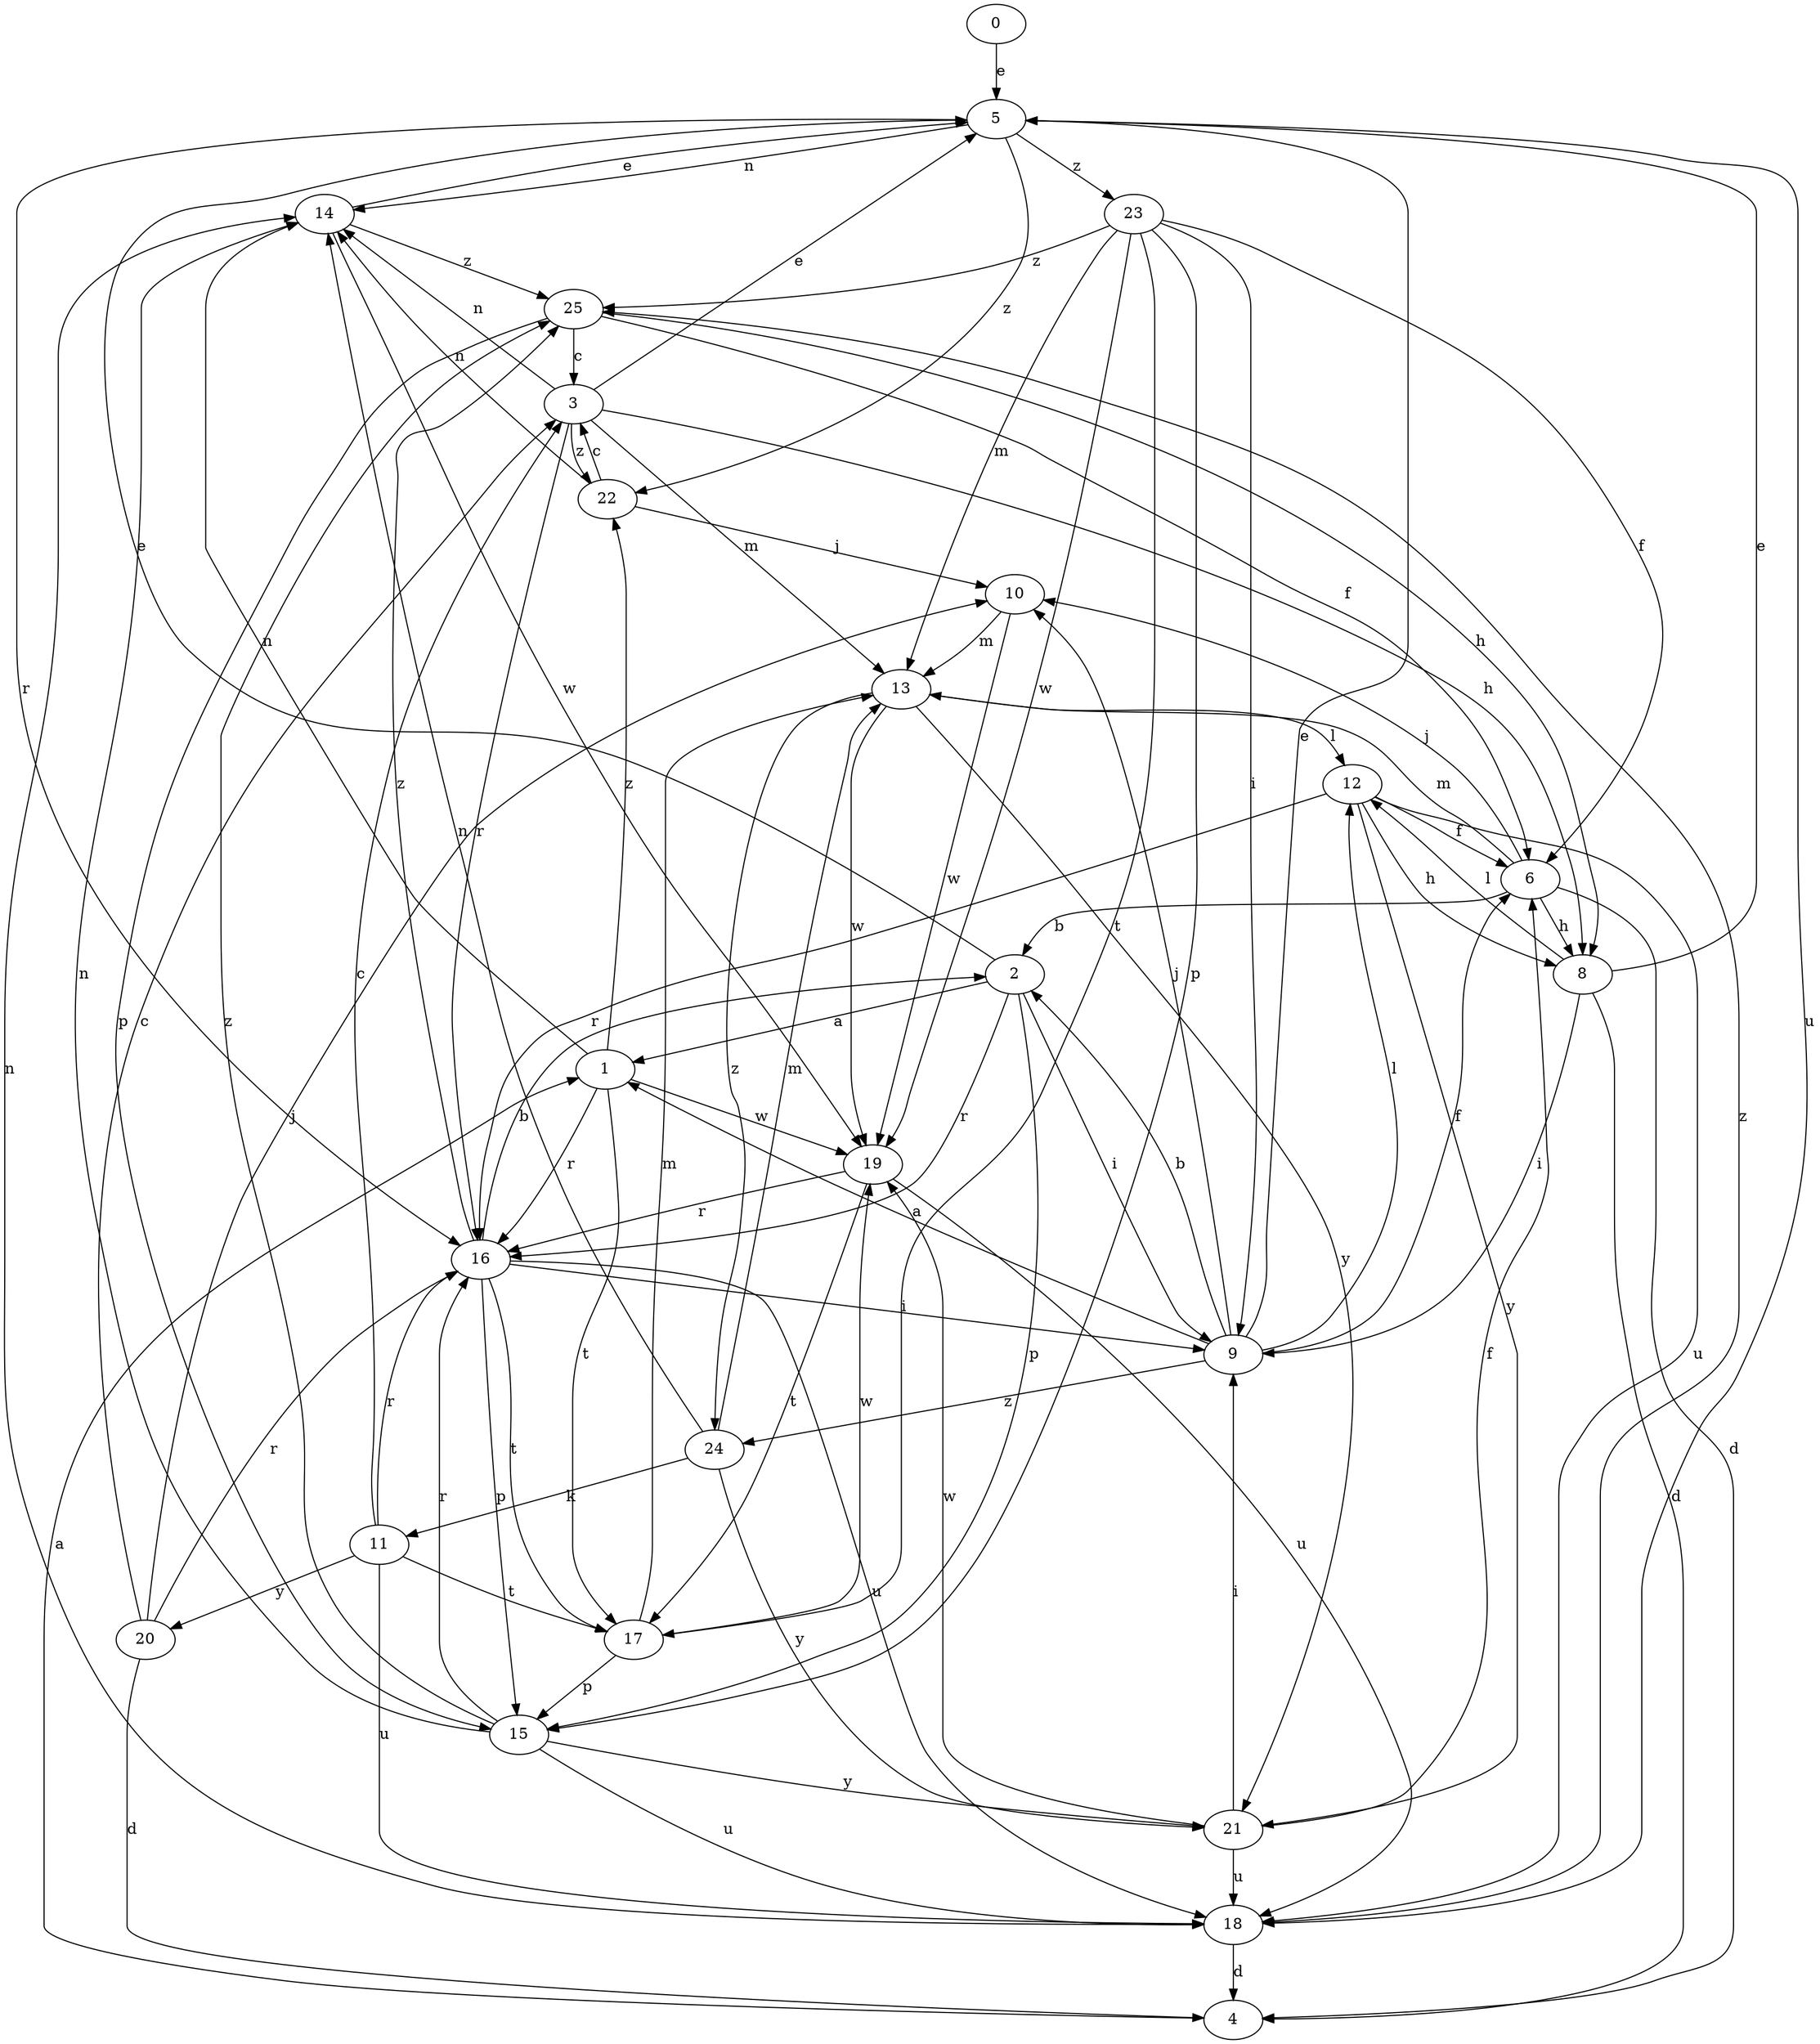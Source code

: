 strict digraph  {
0;
1;
2;
3;
4;
5;
6;
8;
9;
10;
11;
12;
13;
14;
15;
16;
17;
18;
19;
20;
21;
22;
23;
24;
25;
0 -> 5  [label=e];
1 -> 14  [label=n];
1 -> 16  [label=r];
1 -> 17  [label=t];
1 -> 19  [label=w];
1 -> 22  [label=z];
2 -> 1  [label=a];
2 -> 5  [label=e];
2 -> 9  [label=i];
2 -> 15  [label=p];
2 -> 16  [label=r];
3 -> 5  [label=e];
3 -> 8  [label=h];
3 -> 13  [label=m];
3 -> 14  [label=n];
3 -> 16  [label=r];
3 -> 22  [label=z];
4 -> 1  [label=a];
5 -> 14  [label=n];
5 -> 16  [label=r];
5 -> 18  [label=u];
5 -> 22  [label=z];
5 -> 23  [label=z];
6 -> 2  [label=b];
6 -> 4  [label=d];
6 -> 8  [label=h];
6 -> 10  [label=j];
6 -> 13  [label=m];
8 -> 4  [label=d];
8 -> 5  [label=e];
8 -> 9  [label=i];
8 -> 12  [label=l];
9 -> 1  [label=a];
9 -> 2  [label=b];
9 -> 5  [label=e];
9 -> 6  [label=f];
9 -> 10  [label=j];
9 -> 12  [label=l];
9 -> 24  [label=z];
10 -> 13  [label=m];
10 -> 19  [label=w];
11 -> 3  [label=c];
11 -> 16  [label=r];
11 -> 17  [label=t];
11 -> 18  [label=u];
11 -> 20  [label=y];
12 -> 6  [label=f];
12 -> 8  [label=h];
12 -> 16  [label=r];
12 -> 18  [label=u];
12 -> 21  [label=y];
13 -> 12  [label=l];
13 -> 19  [label=w];
13 -> 21  [label=y];
13 -> 24  [label=z];
14 -> 5  [label=e];
14 -> 19  [label=w];
14 -> 25  [label=z];
15 -> 14  [label=n];
15 -> 16  [label=r];
15 -> 18  [label=u];
15 -> 21  [label=y];
15 -> 25  [label=z];
16 -> 2  [label=b];
16 -> 9  [label=i];
16 -> 15  [label=p];
16 -> 17  [label=t];
16 -> 18  [label=u];
16 -> 25  [label=z];
17 -> 13  [label=m];
17 -> 15  [label=p];
17 -> 19  [label=w];
18 -> 4  [label=d];
18 -> 14  [label=n];
18 -> 25  [label=z];
19 -> 16  [label=r];
19 -> 17  [label=t];
19 -> 18  [label=u];
20 -> 3  [label=c];
20 -> 4  [label=d];
20 -> 10  [label=j];
20 -> 16  [label=r];
21 -> 6  [label=f];
21 -> 9  [label=i];
21 -> 18  [label=u];
21 -> 19  [label=w];
22 -> 3  [label=c];
22 -> 10  [label=j];
22 -> 14  [label=n];
23 -> 6  [label=f];
23 -> 9  [label=i];
23 -> 13  [label=m];
23 -> 15  [label=p];
23 -> 17  [label=t];
23 -> 19  [label=w];
23 -> 25  [label=z];
24 -> 11  [label=k];
24 -> 13  [label=m];
24 -> 14  [label=n];
24 -> 21  [label=y];
25 -> 3  [label=c];
25 -> 6  [label=f];
25 -> 8  [label=h];
25 -> 15  [label=p];
}
